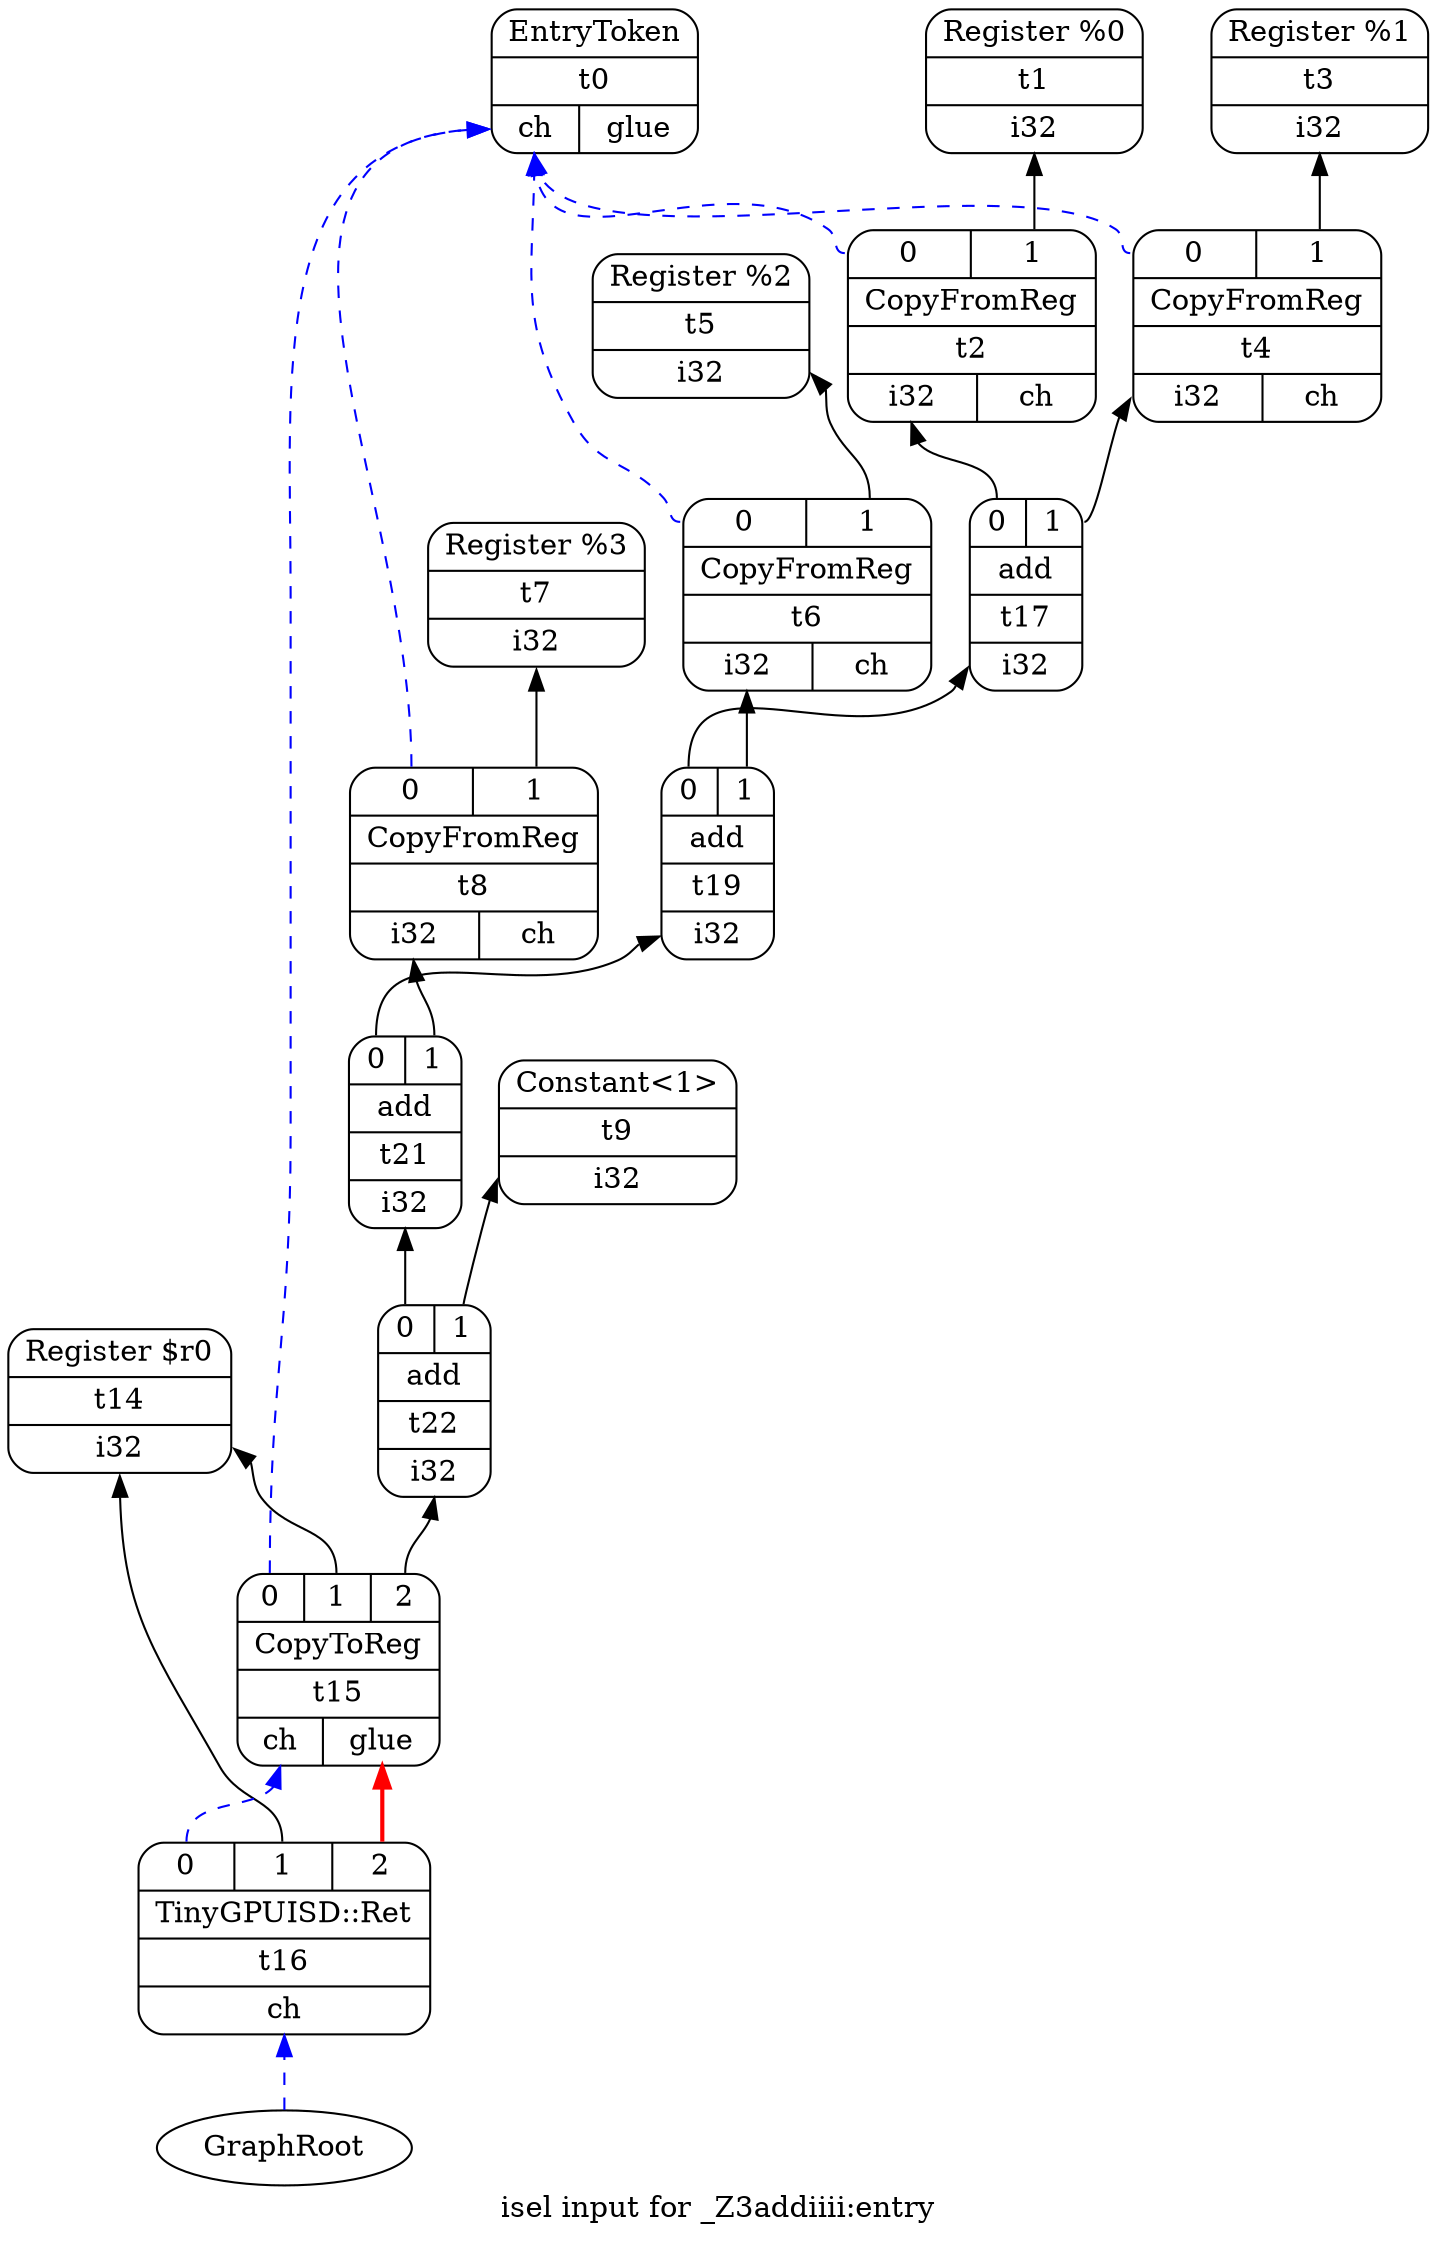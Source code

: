 digraph "isel input for _Z3addiiii:entry" {
	rankdir="BT";
	label="isel input for _Z3addiiii:entry";

	Node0x62cdb897b070 [shape=record,shape=Mrecord,label="{EntryToken|t0|{<d0>ch|<d1>glue}}"];
	Node0x62cdb89997b0 [shape=record,shape=Mrecord,label="{Register %0|t1|{<d0>i32}}"];
	Node0x62cdb8999890 [shape=record,shape=Mrecord,label="{Register %1|t3|{<d0>i32}}"];
	Node0x62cdb8999970 [shape=record,shape=Mrecord,label="{Register %2|t5|{<d0>i32}}"];
	Node0x62cdb8999a50 [shape=record,shape=Mrecord,label="{Register %3|t7|{<d0>i32}}"];
	Node0x62cdb8999b30 [shape=record,shape=Mrecord,label="{Constant\<1\>|t9|{<d0>i32}}"];
	Node0x62cdb8999d60 [shape=record,shape=Mrecord,label="{Register $r0|t14|{<d0>i32}}"];
	Node0x62cdb8999820 [shape=record,shape=Mrecord,label="{{<s0>0|<s1>1}|CopyFromReg|t2|{<d0>i32|<d1>ch}}"];
	Node0x62cdb8999820:s0 -> Node0x62cdb897b070:d0[color=blue,style=dashed];
	Node0x62cdb8999820:s1 -> Node0x62cdb89997b0:d0;
	Node0x62cdb8999900 [shape=record,shape=Mrecord,label="{{<s0>0|<s1>1}|CopyFromReg|t4|{<d0>i32|<d1>ch}}"];
	Node0x62cdb8999900:s0 -> Node0x62cdb897b070:d0[color=blue,style=dashed];
	Node0x62cdb8999900:s1 -> Node0x62cdb8999890:d0;
	Node0x62cdb89999e0 [shape=record,shape=Mrecord,label="{{<s0>0|<s1>1}|CopyFromReg|t6|{<d0>i32|<d1>ch}}"];
	Node0x62cdb89999e0:s0 -> Node0x62cdb897b070:d0[color=blue,style=dashed];
	Node0x62cdb89999e0:s1 -> Node0x62cdb8999970:d0;
	Node0x62cdb8999ac0 [shape=record,shape=Mrecord,label="{{<s0>0|<s1>1}|CopyFromReg|t8|{<d0>i32|<d1>ch}}"];
	Node0x62cdb8999ac0:s0 -> Node0x62cdb897b070:d0[color=blue,style=dashed];
	Node0x62cdb8999ac0:s1 -> Node0x62cdb8999a50:d0;
	Node0x62cdb8999eb0 [shape=record,shape=Mrecord,label="{{<s0>0|<s1>1}|add|t17|{<d0>i32}}"];
	Node0x62cdb8999eb0:s0 -> Node0x62cdb8999820:d0;
	Node0x62cdb8999eb0:s1 -> Node0x62cdb8999900:d0;
	Node0x62cdb8999ba0 [shape=record,shape=Mrecord,label="{{<s0>0|<s1>1}|add|t19|{<d0>i32}}"];
	Node0x62cdb8999ba0:s0 -> Node0x62cdb8999eb0:d0;
	Node0x62cdb8999ba0:s1 -> Node0x62cdb89999e0:d0;
	Node0x62cdb8999f20 [shape=record,shape=Mrecord,label="{{<s0>0|<s1>1}|add|t21|{<d0>i32}}"];
	Node0x62cdb8999f20:s0 -> Node0x62cdb8999ba0:d0;
	Node0x62cdb8999f20:s1 -> Node0x62cdb8999ac0:d0;
	Node0x62cdb8999c80 [shape=record,shape=Mrecord,label="{{<s0>0|<s1>1}|add|t22|{<d0>i32}}"];
	Node0x62cdb8999c80:s0 -> Node0x62cdb8999f20:d0;
	Node0x62cdb8999c80:s1 -> Node0x62cdb8999b30:d0;
	Node0x62cdb8999dd0 [shape=record,shape=Mrecord,label="{{<s0>0|<s1>1|<s2>2}|CopyToReg|t15|{<d0>ch|<d1>glue}}"];
	Node0x62cdb8999dd0:s0 -> Node0x62cdb897b070:d0[color=blue,style=dashed];
	Node0x62cdb8999dd0:s1 -> Node0x62cdb8999d60:d0;
	Node0x62cdb8999dd0:s2 -> Node0x62cdb8999c80:d0;
	Node0x62cdb8999e40 [shape=record,shape=Mrecord,label="{{<s0>0|<s1>1|<s2>2}|TinyGPUISD::Ret|t16|{<d0>ch}}"];
	Node0x62cdb8999e40:s0 -> Node0x62cdb8999dd0:d0[color=blue,style=dashed];
	Node0x62cdb8999e40:s1 -> Node0x62cdb8999d60:d0;
	Node0x62cdb8999e40:s2 -> Node0x62cdb8999dd0:d1[color=red,style=bold];
	Node0x0[ plaintext=circle, label ="GraphRoot"];
	Node0x0 -> Node0x62cdb8999e40:d0[color=blue,style=dashed];
}
